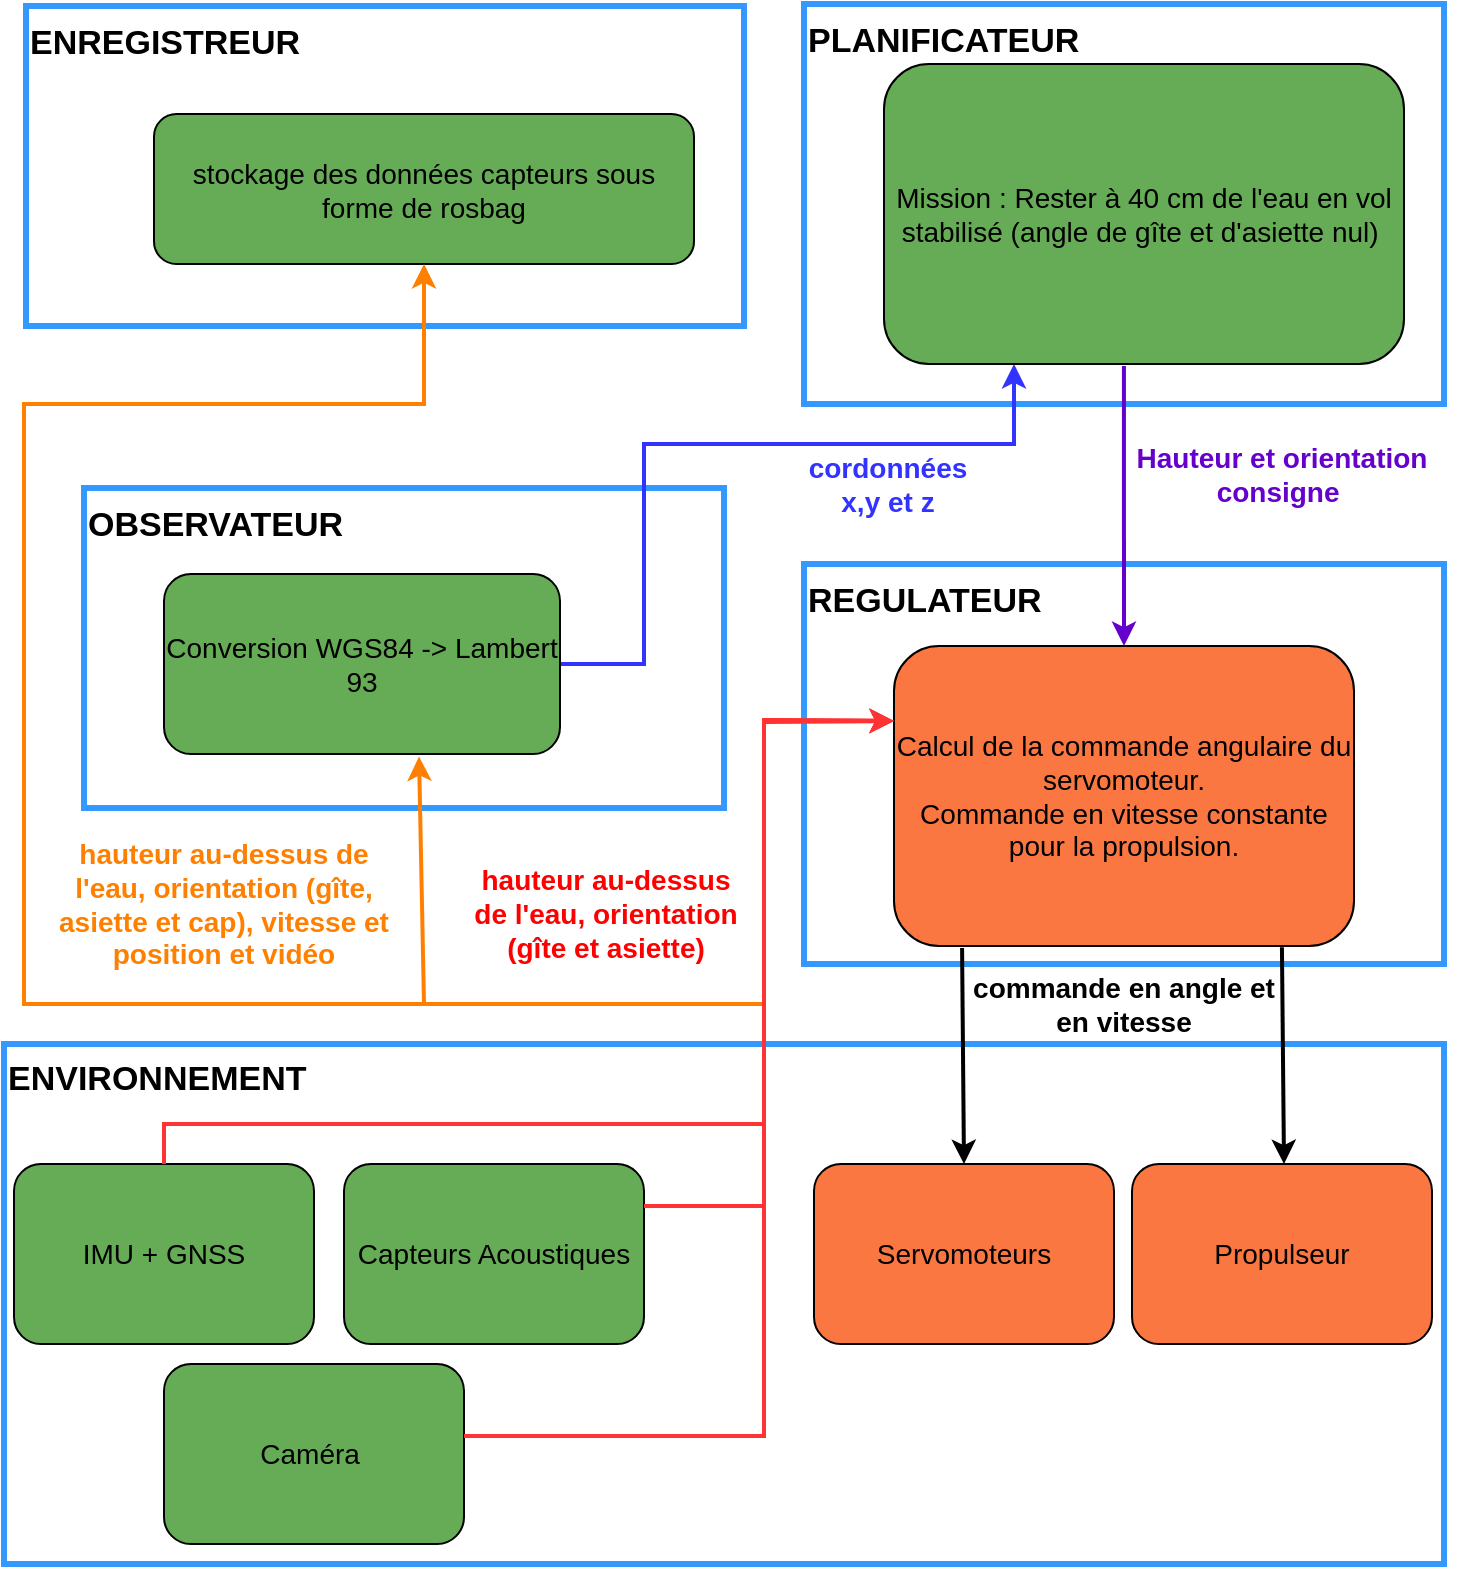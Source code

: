 <mxfile version="22.1.11" type="device">
  <diagram name="Page-1" id="10Zy6aZKsJeUiQX8Hp7I">
    <mxGraphModel dx="2189" dy="843" grid="0" gridSize="10" guides="1" tooltips="1" connect="1" arrows="1" fold="1" page="1" pageScale="1" pageWidth="827" pageHeight="1169" math="0" shadow="0">
      <root>
        <mxCell id="0" />
        <mxCell id="1" parent="0" />
        <mxCell id="5kbAPBs41a94nzaQPjtL-3" value="&lt;font style=&quot;font-size: 17px;&quot;&gt;&lt;b&gt;OBSERVATEUR&lt;br&gt;&lt;br&gt;&lt;br&gt;&lt;br&gt;&lt;br&gt;&lt;br&gt;&lt;/b&gt;&lt;br&gt;&lt;/font&gt;" style="rounded=0;whiteSpace=wrap;html=1;align=left;fillColor=none;strokeWidth=3;strokeColor=#3399FF;" vertex="1" parent="1">
          <mxGeometry x="-730" y="402" width="320" height="160" as="geometry" />
        </mxCell>
        <mxCell id="5kbAPBs41a94nzaQPjtL-4" value="&lt;font style=&quot;font-size: 17px;&quot;&gt;&lt;b&gt;ENVIRONNEMENT&lt;br&gt;&lt;br&gt;&lt;br&gt;&lt;br&gt;&lt;br&gt;&lt;br&gt;&lt;/b&gt;&lt;br&gt;&lt;br&gt;&lt;br&gt;&lt;br&gt;&lt;br&gt;&lt;br&gt;&lt;/font&gt;" style="rounded=0;whiteSpace=wrap;html=1;align=left;fillColor=none;strokeWidth=3;strokeColor=#3399FF;" vertex="1" parent="1">
          <mxGeometry x="-770" y="680" width="720" height="260" as="geometry" />
        </mxCell>
        <mxCell id="5kbAPBs41a94nzaQPjtL-5" value="&lt;font style=&quot;font-size: 17px;&quot;&gt;&lt;b&gt;PLANIFICATEUR&lt;br&gt;&lt;br&gt;&lt;br&gt;&lt;br&gt;&lt;br&gt;&lt;br&gt;&lt;br&gt;&lt;br&gt;&lt;/b&gt;&lt;br&gt;&lt;/font&gt;" style="rounded=0;whiteSpace=wrap;html=1;align=left;fillColor=none;strokeWidth=3;strokeColor=#3399FF;" vertex="1" parent="1">
          <mxGeometry x="-370" y="160" width="320" height="200" as="geometry" />
        </mxCell>
        <mxCell id="5kbAPBs41a94nzaQPjtL-6" value="&lt;font style=&quot;font-size: 17px;&quot;&gt;&lt;b&gt;ENREGISTREUR&lt;br&gt;&lt;br&gt;&lt;br&gt;&lt;br&gt;&lt;br&gt;&lt;br&gt;&lt;/b&gt;&lt;br&gt;&lt;/font&gt;" style="rounded=0;whiteSpace=wrap;html=1;align=left;fillColor=none;strokeWidth=3;strokeColor=#3399FF;" vertex="1" parent="1">
          <mxGeometry x="-759" y="161" width="359" height="160" as="geometry" />
        </mxCell>
        <mxCell id="5kbAPBs41a94nzaQPjtL-7" value="&lt;font style=&quot;font-size: 17px;&quot;&gt;&lt;b&gt;REGULATEUR&lt;br&gt;&lt;br&gt;&lt;br&gt;&lt;br&gt;&lt;br&gt;&lt;br&gt;&lt;br&gt;&lt;br&gt;&lt;/b&gt;&lt;br&gt;&lt;/font&gt;" style="rounded=0;whiteSpace=wrap;html=1;align=left;fillColor=none;strokeWidth=3;strokeColor=#3399FF;" vertex="1" parent="1">
          <mxGeometry x="-370" y="440" width="320" height="200" as="geometry" />
        </mxCell>
        <mxCell id="5kbAPBs41a94nzaQPjtL-8" value="&lt;font style=&quot;font-size: 14px;&quot;&gt;Calcul de la commande angulaire du servomoteur.&lt;/font&gt;&lt;font style=&quot;font-size: 14px;&quot;&gt;&lt;br&gt;Commande en vitesse constante pour la propulsion.&lt;/font&gt;" style="rounded=1;whiteSpace=wrap;html=1;fillColor=#fa7741;gradientColor=none;" vertex="1" parent="1">
          <mxGeometry x="-325" y="481" width="230" height="150" as="geometry" />
        </mxCell>
        <mxCell id="5kbAPBs41a94nzaQPjtL-9" value="&lt;font style=&quot;font-size: 14px;&quot;&gt;Servomoteurs&lt;/font&gt;" style="rounded=1;whiteSpace=wrap;html=1;fillColor=#fa7741;gradientColor=none;" vertex="1" parent="1">
          <mxGeometry x="-365" y="740" width="150" height="90" as="geometry" />
        </mxCell>
        <mxCell id="5kbAPBs41a94nzaQPjtL-10" value="&lt;font style=&quot;font-size: 14px;&quot;&gt;Propulseur&lt;/font&gt;" style="rounded=1;whiteSpace=wrap;html=1;fillColor=#fa7741;gradientColor=none;" vertex="1" parent="1">
          <mxGeometry x="-206" y="740" width="150" height="90" as="geometry" />
        </mxCell>
        <mxCell id="5kbAPBs41a94nzaQPjtL-11" value="IMU + GNSS" style="rounded=1;whiteSpace=wrap;html=1;fillColor=#66ab55;gradientColor=none;fontSize=14;strokeColor=default;" vertex="1" parent="1">
          <mxGeometry x="-765" y="740" width="150" height="90" as="geometry" />
        </mxCell>
        <mxCell id="5kbAPBs41a94nzaQPjtL-12" value="Capteurs Acoustiques" style="rounded=1;whiteSpace=wrap;html=1;fillColor=#66ab55;gradientColor=none;fontSize=14;strokeColor=default;" vertex="1" parent="1">
          <mxGeometry x="-600" y="740" width="150" height="90" as="geometry" />
        </mxCell>
        <mxCell id="5kbAPBs41a94nzaQPjtL-14" value="" style="endArrow=classic;html=1;rounded=0;entryX=0.25;entryY=1;entryDx=0;entryDy=0;strokeColor=#3333FF;strokeWidth=2;exitX=1;exitY=0.5;exitDx=0;exitDy=0;" edge="1" parent="1" source="5kbAPBs41a94nzaQPjtL-21" target="5kbAPBs41a94nzaQPjtL-20">
          <mxGeometry width="50" height="50" relative="1" as="geometry">
            <mxPoint x="280" y="450" as="sourcePoint" />
            <mxPoint x="330" y="400" as="targetPoint" />
            <Array as="points">
              <mxPoint x="-450" y="490" />
              <mxPoint x="-450" y="380" />
              <mxPoint x="-265" y="380" />
            </Array>
          </mxGeometry>
        </mxCell>
        <mxCell id="5kbAPBs41a94nzaQPjtL-15" value="&lt;b style=&quot;font-size: 14px;&quot;&gt;&lt;font color=&quot;#3333ff&quot;&gt;cordonnées &lt;br&gt;x,y et z&lt;/font&gt;&lt;br style=&quot;font-size: 14px;&quot;&gt;&lt;/b&gt;" style="rounded=0;whiteSpace=wrap;html=1;fillColor=none;strokeColor=none;fontSize=14;" vertex="1" parent="1">
          <mxGeometry x="-413" y="380" width="170" height="40" as="geometry" />
        </mxCell>
        <mxCell id="5kbAPBs41a94nzaQPjtL-16" value="" style="endArrow=classic;html=1;rounded=0;entryX=0.5;entryY=0;entryDx=0;entryDy=0;strokeColor=#6600CC;strokeWidth=2;exitX=0.446;exitY=1.007;exitDx=0;exitDy=0;exitPerimeter=0;" edge="1" parent="1" target="5kbAPBs41a94nzaQPjtL-8">
          <mxGeometry width="50" height="50" relative="1" as="geometry">
            <mxPoint x="-210.04" y="341.05" as="sourcePoint" />
            <mxPoint x="-206" y="440" as="targetPoint" />
          </mxGeometry>
        </mxCell>
        <mxCell id="5kbAPBs41a94nzaQPjtL-17" value="&lt;b style=&quot;font-size: 14px;&quot;&gt;&lt;font color=&quot;#6600cc&quot;&gt;Hauteur et orientation&lt;br&gt;consigne&amp;nbsp;&lt;/font&gt;&lt;br style=&quot;font-size: 14px;&quot;&gt;&lt;/b&gt;" style="rounded=0;whiteSpace=wrap;html=1;fillColor=none;strokeColor=none;fontSize=14;" vertex="1" parent="1">
          <mxGeometry x="-221" y="375" width="180" height="40" as="geometry" />
        </mxCell>
        <mxCell id="5kbAPBs41a94nzaQPjtL-18" value="" style="endArrow=classic;html=1;rounded=0;entryX=0.5;entryY=0;entryDx=0;entryDy=0;strokeColor=#000000;strokeWidth=2;exitX=0.148;exitY=1.007;exitDx=0;exitDy=0;exitPerimeter=0;" edge="1" parent="1" source="5kbAPBs41a94nzaQPjtL-8" target="5kbAPBs41a94nzaQPjtL-9">
          <mxGeometry width="50" height="50" relative="1" as="geometry">
            <mxPoint x="-200" y="290" as="sourcePoint" />
            <mxPoint x="-200" y="410" as="targetPoint" />
          </mxGeometry>
        </mxCell>
        <mxCell id="5kbAPBs41a94nzaQPjtL-19" value="" style="endArrow=classic;html=1;rounded=0;strokeColor=#000000;strokeWidth=2;exitX=0.839;exitY=1.004;exitDx=0;exitDy=0;exitPerimeter=0;entryX=0.5;entryY=0;entryDx=0;entryDy=0;" edge="1" parent="1">
          <mxGeometry width="50" height="50" relative="1" as="geometry">
            <mxPoint x="-131.03" y="631.6" as="sourcePoint" />
            <mxPoint x="-130.0" y="740" as="targetPoint" />
          </mxGeometry>
        </mxCell>
        <mxCell id="5kbAPBs41a94nzaQPjtL-20" value="Mission : Rester à 40 cm de l&#39;eau en vol stabilisé (angle de gîte et d&#39;asiette nul)&amp;nbsp;" style="rounded=1;whiteSpace=wrap;html=1;fillColor=#66ab55;gradientColor=none;fontSize=14;strokeColor=default;" vertex="1" parent="1">
          <mxGeometry x="-330" y="190" width="260" height="150" as="geometry" />
        </mxCell>
        <mxCell id="5kbAPBs41a94nzaQPjtL-21" value="Conversion WGS84 -&amp;gt; Lambert 93" style="rounded=1;whiteSpace=wrap;html=1;fillColor=#66ab55;gradientColor=none;fontSize=14;strokeColor=default;" vertex="1" parent="1">
          <mxGeometry x="-690" y="445" width="198" height="90" as="geometry" />
        </mxCell>
        <mxCell id="5kbAPBs41a94nzaQPjtL-22" value="&lt;b style=&quot;&quot;&gt;&lt;font style=&quot;font-size: 14px;&quot;&gt;commande en angle et en vitesse&lt;/font&gt;&lt;br style=&quot;font-size: 13px;&quot;&gt;&lt;/b&gt;" style="rounded=0;whiteSpace=wrap;html=1;fillColor=none;strokeColor=none;fontSize=13;" vertex="1" parent="1">
          <mxGeometry x="-290" y="640" width="160" height="40" as="geometry" />
        </mxCell>
        <mxCell id="5kbAPBs41a94nzaQPjtL-23" value="" style="endArrow=classic;html=1;rounded=0;strokeColor=#FF3333;strokeWidth=2;exitX=1;exitY=0.5;exitDx=0;exitDy=0;entryX=0;entryY=0.25;entryDx=0;entryDy=0;" edge="1" parent="1" target="5kbAPBs41a94nzaQPjtL-8">
          <mxGeometry width="50" height="50" relative="1" as="geometry">
            <mxPoint x="-450" y="761" as="sourcePoint" />
            <mxPoint x="-370" y="518" as="targetPoint" />
            <Array as="points">
              <mxPoint x="-390" y="761" />
              <mxPoint x="-390" y="518" />
            </Array>
          </mxGeometry>
        </mxCell>
        <mxCell id="5kbAPBs41a94nzaQPjtL-25" value="" style="endArrow=classic;html=1;rounded=0;strokeColor=#FF3333;strokeWidth=2;exitX=0.5;exitY=0;exitDx=0;exitDy=0;entryX=0;entryY=0.25;entryDx=0;entryDy=0;" edge="1" parent="1">
          <mxGeometry width="50" height="50" relative="1" as="geometry">
            <mxPoint x="-690" y="740" as="sourcePoint" />
            <mxPoint x="-325" y="518.5" as="targetPoint" />
            <Array as="points">
              <mxPoint x="-690" y="720" />
              <mxPoint x="-390" y="720" />
              <mxPoint x="-390" y="518" />
            </Array>
          </mxGeometry>
        </mxCell>
        <mxCell id="5kbAPBs41a94nzaQPjtL-26" value="stockage des données capteurs sous forme de rosbag" style="rounded=1;whiteSpace=wrap;html=1;fillColor=#66ab55;gradientColor=none;fontSize=14;strokeColor=default;" vertex="1" parent="1">
          <mxGeometry x="-695" y="215" width="270" height="75" as="geometry" />
        </mxCell>
        <mxCell id="5kbAPBs41a94nzaQPjtL-28" value="" style="endArrow=classic;html=1;rounded=0;strokeColor=#FF8000;strokeWidth=2;entryX=0.5;entryY=1;entryDx=0;entryDy=0;" edge="1" parent="1" target="5kbAPBs41a94nzaQPjtL-26">
          <mxGeometry width="50" height="50" relative="1" as="geometry">
            <mxPoint x="-390" y="660" as="sourcePoint" />
            <mxPoint x="-530" y="280" as="targetPoint" />
            <Array as="points">
              <mxPoint x="-760" y="660" />
              <mxPoint x="-760" y="360" />
              <mxPoint x="-560" y="360" />
            </Array>
          </mxGeometry>
        </mxCell>
        <mxCell id="5kbAPBs41a94nzaQPjtL-29" value="" style="endArrow=classic;html=1;rounded=0;entryX=0.644;entryY=1.014;entryDx=0;entryDy=0;strokeColor=#FF8000;strokeWidth=2;entryPerimeter=0;" edge="1" parent="1" target="5kbAPBs41a94nzaQPjtL-21">
          <mxGeometry width="50" height="50" relative="1" as="geometry">
            <mxPoint x="-560" y="660" as="sourcePoint" />
            <mxPoint x="-200" y="480" as="targetPoint" />
          </mxGeometry>
        </mxCell>
        <mxCell id="5kbAPBs41a94nzaQPjtL-30" value="&lt;b style=&quot;font-size: 14px;&quot;&gt;&lt;font color=&quot;#ff8000&quot;&gt;hauteur au-dessus de l&#39;eau, orientation (gîte, asiette et cap), vitesse et position et vidéo&lt;/font&gt;&lt;br style=&quot;font-size: 14px;&quot;&gt;&lt;/b&gt;" style="rounded=0;whiteSpace=wrap;html=1;fillColor=none;strokeColor=none;fontSize=14;" vertex="1" parent="1">
          <mxGeometry x="-745" y="570" width="170" height="80" as="geometry" />
        </mxCell>
        <mxCell id="5kbAPBs41a94nzaQPjtL-31" value="Caméra&amp;nbsp;" style="rounded=1;whiteSpace=wrap;html=1;fillColor=#66ab55;gradientColor=none;fontSize=14;strokeColor=default;" vertex="1" parent="1">
          <mxGeometry x="-690" y="840" width="150" height="90" as="geometry" />
        </mxCell>
        <mxCell id="5kbAPBs41a94nzaQPjtL-32" value="" style="endArrow=classic;html=1;rounded=0;strokeColor=#FF3333;strokeWidth=2;exitX=1;exitY=0.5;exitDx=0;exitDy=0;entryX=0;entryY=0.25;entryDx=0;entryDy=0;" edge="1" parent="1" target="5kbAPBs41a94nzaQPjtL-8">
          <mxGeometry width="50" height="50" relative="1" as="geometry">
            <mxPoint x="-540" y="876" as="sourcePoint" />
            <mxPoint x="-325" y="509.5" as="targetPoint" />
            <Array as="points">
              <mxPoint x="-390" y="876" />
              <mxPoint x="-390" y="519" />
            </Array>
          </mxGeometry>
        </mxCell>
        <mxCell id="5kbAPBs41a94nzaQPjtL-33" value="&lt;b style=&quot;font-size: 14px;&quot;&gt;&lt;font color=&quot;#ff0000&quot;&gt;hauteur au-dessus de l&#39;eau, orientation (gîte et asiette)&lt;/font&gt;&lt;br style=&quot;font-size: 14px;&quot;&gt;&lt;/b&gt;" style="rounded=0;whiteSpace=wrap;html=1;fillColor=none;strokeColor=none;fontSize=14;" vertex="1" parent="1">
          <mxGeometry x="-539" y="600" width="140" height="30" as="geometry" />
        </mxCell>
      </root>
    </mxGraphModel>
  </diagram>
</mxfile>
